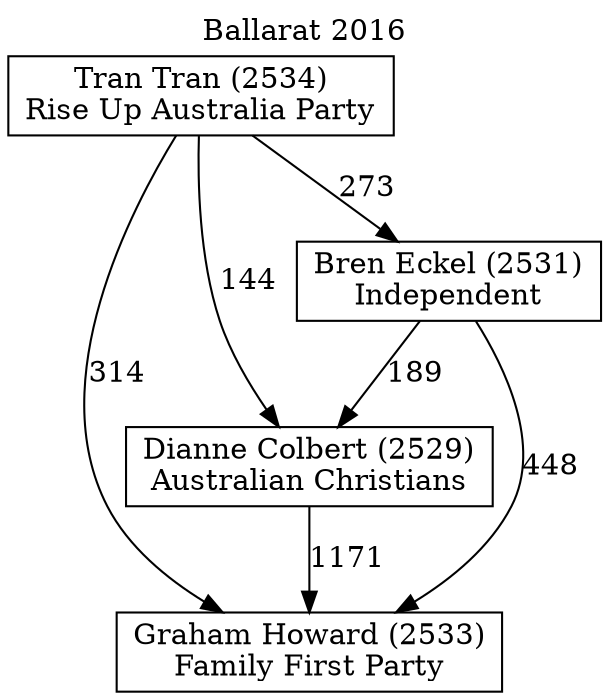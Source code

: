 // House preference flow
digraph "Graham Howard (2533)_Ballarat_2016" {
	graph [label="Ballarat 2016" labelloc=t mclimit=10]
	node [shape=box]
	"Graham Howard (2533)" [label="Graham Howard (2533)
Family First Party"]
	"Dianne Colbert (2529)" [label="Dianne Colbert (2529)
Australian Christians"]
	"Bren Eckel (2531)" [label="Bren Eckel (2531)
Independent"]
	"Tran Tran (2534)" [label="Tran Tran (2534)
Rise Up Australia Party"]
	"Dianne Colbert (2529)" -> "Graham Howard (2533)" [label=1171]
	"Bren Eckel (2531)" -> "Dianne Colbert (2529)" [label=189]
	"Tran Tran (2534)" -> "Bren Eckel (2531)" [label=273]
	"Bren Eckel (2531)" -> "Graham Howard (2533)" [label=448]
	"Tran Tran (2534)" -> "Graham Howard (2533)" [label=314]
	"Tran Tran (2534)" -> "Dianne Colbert (2529)" [label=144]
}
